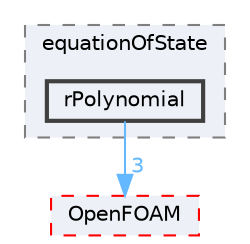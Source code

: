 digraph "src/thermophysicalModels/specie/equationOfState/rPolynomial"
{
 // LATEX_PDF_SIZE
  bgcolor="transparent";
  edge [fontname=Helvetica,fontsize=10,labelfontname=Helvetica,labelfontsize=10];
  node [fontname=Helvetica,fontsize=10,shape=box,height=0.2,width=0.4];
  compound=true
  subgraph clusterdir_f6178c4a32c891ac3a18c9e9fb558e23 {
    graph [ bgcolor="#edf0f7", pencolor="grey50", label="equationOfState", fontname=Helvetica,fontsize=10 style="filled,dashed", URL="dir_f6178c4a32c891ac3a18c9e9fb558e23.html",tooltip=""]
  dir_a37918e3ca6e763b57fbce25888c061b [label="rPolynomial", fillcolor="#edf0f7", color="grey25", style="filled,bold", URL="dir_a37918e3ca6e763b57fbce25888c061b.html",tooltip=""];
  }
  dir_c5473ff19b20e6ec4dfe5c310b3778a8 [label="OpenFOAM", fillcolor="#edf0f7", color="red", style="filled,dashed", URL="dir_c5473ff19b20e6ec4dfe5c310b3778a8.html",tooltip=""];
  dir_a37918e3ca6e763b57fbce25888c061b->dir_c5473ff19b20e6ec4dfe5c310b3778a8 [headlabel="3", labeldistance=1.5 headhref="dir_003379_002695.html" href="dir_003379_002695.html" color="steelblue1" fontcolor="steelblue1"];
}
